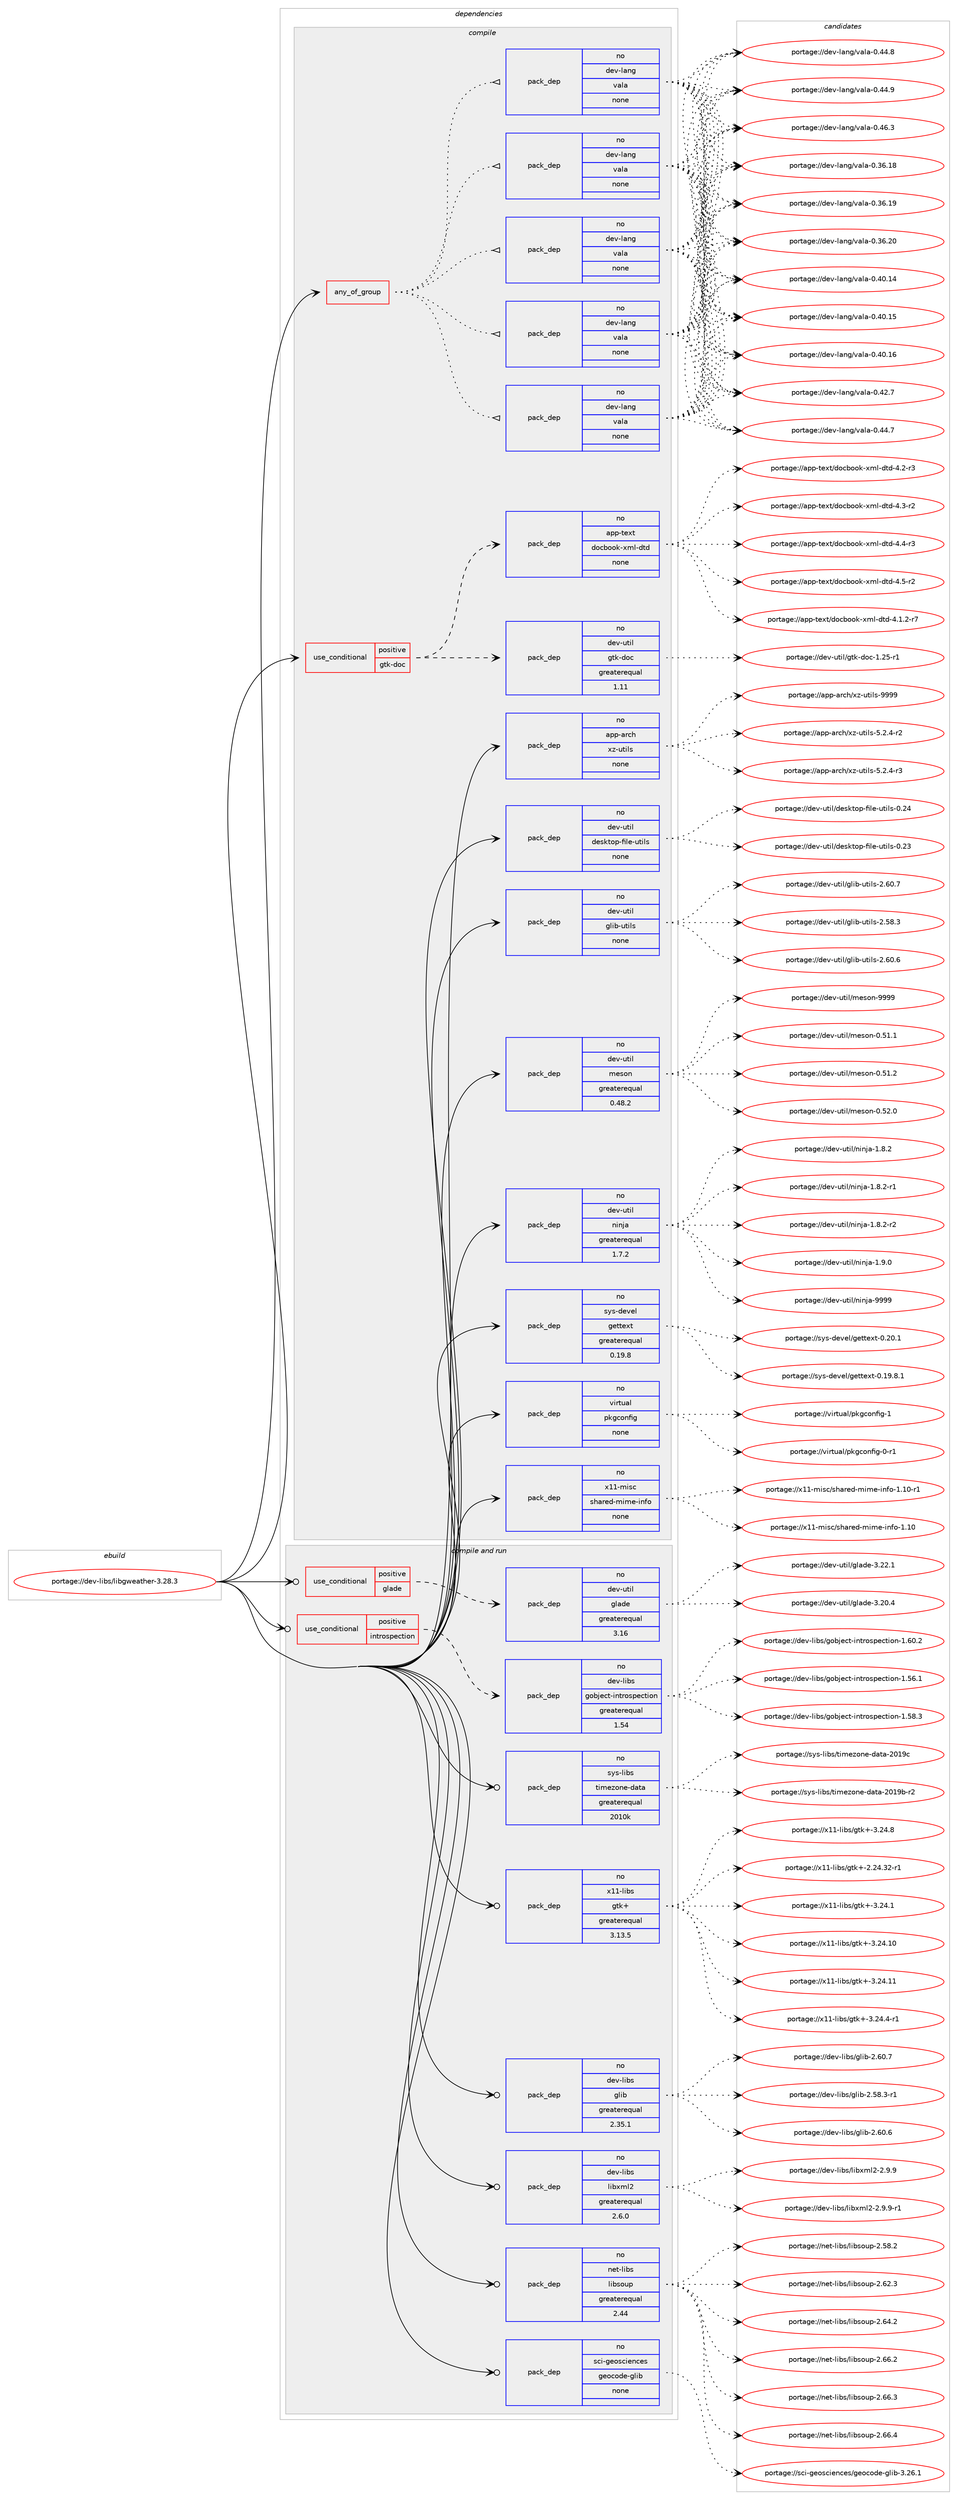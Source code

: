 digraph prolog {

# *************
# Graph options
# *************

newrank=true;
concentrate=true;
compound=true;
graph [rankdir=LR,fontname=Helvetica,fontsize=10,ranksep=1.5];#, ranksep=2.5, nodesep=0.2];
edge  [arrowhead=vee];
node  [fontname=Helvetica,fontsize=10];

# **********
# The ebuild
# **********

subgraph cluster_leftcol {
color=gray;
rank=same;
label=<<i>ebuild</i>>;
id [label="portage://dev-libs/libgweather-3.28.3", color=red, width=4, href="../dev-libs/libgweather-3.28.3.svg"];
}

# ****************
# The dependencies
# ****************

subgraph cluster_midcol {
color=gray;
label=<<i>dependencies</i>>;
subgraph cluster_compile {
fillcolor="#eeeeee";
style=filled;
label=<<i>compile</i>>;
subgraph any2957 {
dependency100890 [label=<<TABLE BORDER="0" CELLBORDER="1" CELLSPACING="0" CELLPADDING="4"><TR><TD CELLPADDING="10">any_of_group</TD></TR></TABLE>>, shape=none, color=red];subgraph pack76822 {
dependency100891 [label=<<TABLE BORDER="0" CELLBORDER="1" CELLSPACING="0" CELLPADDING="4" WIDTH="220"><TR><TD ROWSPAN="6" CELLPADDING="30">pack_dep</TD></TR><TR><TD WIDTH="110">no</TD></TR><TR><TD>dev-lang</TD></TR><TR><TD>vala</TD></TR><TR><TD>none</TD></TR><TR><TD></TD></TR></TABLE>>, shape=none, color=blue];
}
dependency100890:e -> dependency100891:w [weight=20,style="dotted",arrowhead="oinv"];
subgraph pack76823 {
dependency100892 [label=<<TABLE BORDER="0" CELLBORDER="1" CELLSPACING="0" CELLPADDING="4" WIDTH="220"><TR><TD ROWSPAN="6" CELLPADDING="30">pack_dep</TD></TR><TR><TD WIDTH="110">no</TD></TR><TR><TD>dev-lang</TD></TR><TR><TD>vala</TD></TR><TR><TD>none</TD></TR><TR><TD></TD></TR></TABLE>>, shape=none, color=blue];
}
dependency100890:e -> dependency100892:w [weight=20,style="dotted",arrowhead="oinv"];
subgraph pack76824 {
dependency100893 [label=<<TABLE BORDER="0" CELLBORDER="1" CELLSPACING="0" CELLPADDING="4" WIDTH="220"><TR><TD ROWSPAN="6" CELLPADDING="30">pack_dep</TD></TR><TR><TD WIDTH="110">no</TD></TR><TR><TD>dev-lang</TD></TR><TR><TD>vala</TD></TR><TR><TD>none</TD></TR><TR><TD></TD></TR></TABLE>>, shape=none, color=blue];
}
dependency100890:e -> dependency100893:w [weight=20,style="dotted",arrowhead="oinv"];
subgraph pack76825 {
dependency100894 [label=<<TABLE BORDER="0" CELLBORDER="1" CELLSPACING="0" CELLPADDING="4" WIDTH="220"><TR><TD ROWSPAN="6" CELLPADDING="30">pack_dep</TD></TR><TR><TD WIDTH="110">no</TD></TR><TR><TD>dev-lang</TD></TR><TR><TD>vala</TD></TR><TR><TD>none</TD></TR><TR><TD></TD></TR></TABLE>>, shape=none, color=blue];
}
dependency100890:e -> dependency100894:w [weight=20,style="dotted",arrowhead="oinv"];
subgraph pack76826 {
dependency100895 [label=<<TABLE BORDER="0" CELLBORDER="1" CELLSPACING="0" CELLPADDING="4" WIDTH="220"><TR><TD ROWSPAN="6" CELLPADDING="30">pack_dep</TD></TR><TR><TD WIDTH="110">no</TD></TR><TR><TD>dev-lang</TD></TR><TR><TD>vala</TD></TR><TR><TD>none</TD></TR><TR><TD></TD></TR></TABLE>>, shape=none, color=blue];
}
dependency100890:e -> dependency100895:w [weight=20,style="dotted",arrowhead="oinv"];
}
id:e -> dependency100890:w [weight=20,style="solid",arrowhead="vee"];
subgraph cond21054 {
dependency100896 [label=<<TABLE BORDER="0" CELLBORDER="1" CELLSPACING="0" CELLPADDING="4"><TR><TD ROWSPAN="3" CELLPADDING="10">use_conditional</TD></TR><TR><TD>positive</TD></TR><TR><TD>gtk-doc</TD></TR></TABLE>>, shape=none, color=red];
subgraph pack76827 {
dependency100897 [label=<<TABLE BORDER="0" CELLBORDER="1" CELLSPACING="0" CELLPADDING="4" WIDTH="220"><TR><TD ROWSPAN="6" CELLPADDING="30">pack_dep</TD></TR><TR><TD WIDTH="110">no</TD></TR><TR><TD>dev-util</TD></TR><TR><TD>gtk-doc</TD></TR><TR><TD>greaterequal</TD></TR><TR><TD>1.11</TD></TR></TABLE>>, shape=none, color=blue];
}
dependency100896:e -> dependency100897:w [weight=20,style="dashed",arrowhead="vee"];
subgraph pack76828 {
dependency100898 [label=<<TABLE BORDER="0" CELLBORDER="1" CELLSPACING="0" CELLPADDING="4" WIDTH="220"><TR><TD ROWSPAN="6" CELLPADDING="30">pack_dep</TD></TR><TR><TD WIDTH="110">no</TD></TR><TR><TD>app-text</TD></TR><TR><TD>docbook-xml-dtd</TD></TR><TR><TD>none</TD></TR><TR><TD></TD></TR></TABLE>>, shape=none, color=blue];
}
dependency100896:e -> dependency100898:w [weight=20,style="dashed",arrowhead="vee"];
}
id:e -> dependency100896:w [weight=20,style="solid",arrowhead="vee"];
subgraph pack76829 {
dependency100899 [label=<<TABLE BORDER="0" CELLBORDER="1" CELLSPACING="0" CELLPADDING="4" WIDTH="220"><TR><TD ROWSPAN="6" CELLPADDING="30">pack_dep</TD></TR><TR><TD WIDTH="110">no</TD></TR><TR><TD>app-arch</TD></TR><TR><TD>xz-utils</TD></TR><TR><TD>none</TD></TR><TR><TD></TD></TR></TABLE>>, shape=none, color=blue];
}
id:e -> dependency100899:w [weight=20,style="solid",arrowhead="vee"];
subgraph pack76830 {
dependency100900 [label=<<TABLE BORDER="0" CELLBORDER="1" CELLSPACING="0" CELLPADDING="4" WIDTH="220"><TR><TD ROWSPAN="6" CELLPADDING="30">pack_dep</TD></TR><TR><TD WIDTH="110">no</TD></TR><TR><TD>dev-util</TD></TR><TR><TD>desktop-file-utils</TD></TR><TR><TD>none</TD></TR><TR><TD></TD></TR></TABLE>>, shape=none, color=blue];
}
id:e -> dependency100900:w [weight=20,style="solid",arrowhead="vee"];
subgraph pack76831 {
dependency100901 [label=<<TABLE BORDER="0" CELLBORDER="1" CELLSPACING="0" CELLPADDING="4" WIDTH="220"><TR><TD ROWSPAN="6" CELLPADDING="30">pack_dep</TD></TR><TR><TD WIDTH="110">no</TD></TR><TR><TD>dev-util</TD></TR><TR><TD>glib-utils</TD></TR><TR><TD>none</TD></TR><TR><TD></TD></TR></TABLE>>, shape=none, color=blue];
}
id:e -> dependency100901:w [weight=20,style="solid",arrowhead="vee"];
subgraph pack76832 {
dependency100902 [label=<<TABLE BORDER="0" CELLBORDER="1" CELLSPACING="0" CELLPADDING="4" WIDTH="220"><TR><TD ROWSPAN="6" CELLPADDING="30">pack_dep</TD></TR><TR><TD WIDTH="110">no</TD></TR><TR><TD>dev-util</TD></TR><TR><TD>meson</TD></TR><TR><TD>greaterequal</TD></TR><TR><TD>0.48.2</TD></TR></TABLE>>, shape=none, color=blue];
}
id:e -> dependency100902:w [weight=20,style="solid",arrowhead="vee"];
subgraph pack76833 {
dependency100903 [label=<<TABLE BORDER="0" CELLBORDER="1" CELLSPACING="0" CELLPADDING="4" WIDTH="220"><TR><TD ROWSPAN="6" CELLPADDING="30">pack_dep</TD></TR><TR><TD WIDTH="110">no</TD></TR><TR><TD>dev-util</TD></TR><TR><TD>ninja</TD></TR><TR><TD>greaterequal</TD></TR><TR><TD>1.7.2</TD></TR></TABLE>>, shape=none, color=blue];
}
id:e -> dependency100903:w [weight=20,style="solid",arrowhead="vee"];
subgraph pack76834 {
dependency100904 [label=<<TABLE BORDER="0" CELLBORDER="1" CELLSPACING="0" CELLPADDING="4" WIDTH="220"><TR><TD ROWSPAN="6" CELLPADDING="30">pack_dep</TD></TR><TR><TD WIDTH="110">no</TD></TR><TR><TD>sys-devel</TD></TR><TR><TD>gettext</TD></TR><TR><TD>greaterequal</TD></TR><TR><TD>0.19.8</TD></TR></TABLE>>, shape=none, color=blue];
}
id:e -> dependency100904:w [weight=20,style="solid",arrowhead="vee"];
subgraph pack76835 {
dependency100905 [label=<<TABLE BORDER="0" CELLBORDER="1" CELLSPACING="0" CELLPADDING="4" WIDTH="220"><TR><TD ROWSPAN="6" CELLPADDING="30">pack_dep</TD></TR><TR><TD WIDTH="110">no</TD></TR><TR><TD>virtual</TD></TR><TR><TD>pkgconfig</TD></TR><TR><TD>none</TD></TR><TR><TD></TD></TR></TABLE>>, shape=none, color=blue];
}
id:e -> dependency100905:w [weight=20,style="solid",arrowhead="vee"];
subgraph pack76836 {
dependency100906 [label=<<TABLE BORDER="0" CELLBORDER="1" CELLSPACING="0" CELLPADDING="4" WIDTH="220"><TR><TD ROWSPAN="6" CELLPADDING="30">pack_dep</TD></TR><TR><TD WIDTH="110">no</TD></TR><TR><TD>x11-misc</TD></TR><TR><TD>shared-mime-info</TD></TR><TR><TD>none</TD></TR><TR><TD></TD></TR></TABLE>>, shape=none, color=blue];
}
id:e -> dependency100906:w [weight=20,style="solid",arrowhead="vee"];
}
subgraph cluster_compileandrun {
fillcolor="#eeeeee";
style=filled;
label=<<i>compile and run</i>>;
subgraph cond21055 {
dependency100907 [label=<<TABLE BORDER="0" CELLBORDER="1" CELLSPACING="0" CELLPADDING="4"><TR><TD ROWSPAN="3" CELLPADDING="10">use_conditional</TD></TR><TR><TD>positive</TD></TR><TR><TD>glade</TD></TR></TABLE>>, shape=none, color=red];
subgraph pack76837 {
dependency100908 [label=<<TABLE BORDER="0" CELLBORDER="1" CELLSPACING="0" CELLPADDING="4" WIDTH="220"><TR><TD ROWSPAN="6" CELLPADDING="30">pack_dep</TD></TR><TR><TD WIDTH="110">no</TD></TR><TR><TD>dev-util</TD></TR><TR><TD>glade</TD></TR><TR><TD>greaterequal</TD></TR><TR><TD>3.16</TD></TR></TABLE>>, shape=none, color=blue];
}
dependency100907:e -> dependency100908:w [weight=20,style="dashed",arrowhead="vee"];
}
id:e -> dependency100907:w [weight=20,style="solid",arrowhead="odotvee"];
subgraph cond21056 {
dependency100909 [label=<<TABLE BORDER="0" CELLBORDER="1" CELLSPACING="0" CELLPADDING="4"><TR><TD ROWSPAN="3" CELLPADDING="10">use_conditional</TD></TR><TR><TD>positive</TD></TR><TR><TD>introspection</TD></TR></TABLE>>, shape=none, color=red];
subgraph pack76838 {
dependency100910 [label=<<TABLE BORDER="0" CELLBORDER="1" CELLSPACING="0" CELLPADDING="4" WIDTH="220"><TR><TD ROWSPAN="6" CELLPADDING="30">pack_dep</TD></TR><TR><TD WIDTH="110">no</TD></TR><TR><TD>dev-libs</TD></TR><TR><TD>gobject-introspection</TD></TR><TR><TD>greaterequal</TD></TR><TR><TD>1.54</TD></TR></TABLE>>, shape=none, color=blue];
}
dependency100909:e -> dependency100910:w [weight=20,style="dashed",arrowhead="vee"];
}
id:e -> dependency100909:w [weight=20,style="solid",arrowhead="odotvee"];
subgraph pack76839 {
dependency100911 [label=<<TABLE BORDER="0" CELLBORDER="1" CELLSPACING="0" CELLPADDING="4" WIDTH="220"><TR><TD ROWSPAN="6" CELLPADDING="30">pack_dep</TD></TR><TR><TD WIDTH="110">no</TD></TR><TR><TD>dev-libs</TD></TR><TR><TD>glib</TD></TR><TR><TD>greaterequal</TD></TR><TR><TD>2.35.1</TD></TR></TABLE>>, shape=none, color=blue];
}
id:e -> dependency100911:w [weight=20,style="solid",arrowhead="odotvee"];
subgraph pack76840 {
dependency100912 [label=<<TABLE BORDER="0" CELLBORDER="1" CELLSPACING="0" CELLPADDING="4" WIDTH="220"><TR><TD ROWSPAN="6" CELLPADDING="30">pack_dep</TD></TR><TR><TD WIDTH="110">no</TD></TR><TR><TD>dev-libs</TD></TR><TR><TD>libxml2</TD></TR><TR><TD>greaterequal</TD></TR><TR><TD>2.6.0</TD></TR></TABLE>>, shape=none, color=blue];
}
id:e -> dependency100912:w [weight=20,style="solid",arrowhead="odotvee"];
subgraph pack76841 {
dependency100913 [label=<<TABLE BORDER="0" CELLBORDER="1" CELLSPACING="0" CELLPADDING="4" WIDTH="220"><TR><TD ROWSPAN="6" CELLPADDING="30">pack_dep</TD></TR><TR><TD WIDTH="110">no</TD></TR><TR><TD>net-libs</TD></TR><TR><TD>libsoup</TD></TR><TR><TD>greaterequal</TD></TR><TR><TD>2.44</TD></TR></TABLE>>, shape=none, color=blue];
}
id:e -> dependency100913:w [weight=20,style="solid",arrowhead="odotvee"];
subgraph pack76842 {
dependency100914 [label=<<TABLE BORDER="0" CELLBORDER="1" CELLSPACING="0" CELLPADDING="4" WIDTH="220"><TR><TD ROWSPAN="6" CELLPADDING="30">pack_dep</TD></TR><TR><TD WIDTH="110">no</TD></TR><TR><TD>sci-geosciences</TD></TR><TR><TD>geocode-glib</TD></TR><TR><TD>none</TD></TR><TR><TD></TD></TR></TABLE>>, shape=none, color=blue];
}
id:e -> dependency100914:w [weight=20,style="solid",arrowhead="odotvee"];
subgraph pack76843 {
dependency100915 [label=<<TABLE BORDER="0" CELLBORDER="1" CELLSPACING="0" CELLPADDING="4" WIDTH="220"><TR><TD ROWSPAN="6" CELLPADDING="30">pack_dep</TD></TR><TR><TD WIDTH="110">no</TD></TR><TR><TD>sys-libs</TD></TR><TR><TD>timezone-data</TD></TR><TR><TD>greaterequal</TD></TR><TR><TD>2010k</TD></TR></TABLE>>, shape=none, color=blue];
}
id:e -> dependency100915:w [weight=20,style="solid",arrowhead="odotvee"];
subgraph pack76844 {
dependency100916 [label=<<TABLE BORDER="0" CELLBORDER="1" CELLSPACING="0" CELLPADDING="4" WIDTH="220"><TR><TD ROWSPAN="6" CELLPADDING="30">pack_dep</TD></TR><TR><TD WIDTH="110">no</TD></TR><TR><TD>x11-libs</TD></TR><TR><TD>gtk+</TD></TR><TR><TD>greaterequal</TD></TR><TR><TD>3.13.5</TD></TR></TABLE>>, shape=none, color=blue];
}
id:e -> dependency100916:w [weight=20,style="solid",arrowhead="odotvee"];
}
subgraph cluster_run {
fillcolor="#eeeeee";
style=filled;
label=<<i>run</i>>;
}
}

# **************
# The candidates
# **************

subgraph cluster_choices {
rank=same;
color=gray;
label=<<i>candidates</i>>;

subgraph choice76822 {
color=black;
nodesep=1;
choiceportage10010111845108971101034711897108974548465154464956 [label="portage://dev-lang/vala-0.36.18", color=red, width=4,href="../dev-lang/vala-0.36.18.svg"];
choiceportage10010111845108971101034711897108974548465154464957 [label="portage://dev-lang/vala-0.36.19", color=red, width=4,href="../dev-lang/vala-0.36.19.svg"];
choiceportage10010111845108971101034711897108974548465154465048 [label="portage://dev-lang/vala-0.36.20", color=red, width=4,href="../dev-lang/vala-0.36.20.svg"];
choiceportage10010111845108971101034711897108974548465248464952 [label="portage://dev-lang/vala-0.40.14", color=red, width=4,href="../dev-lang/vala-0.40.14.svg"];
choiceportage10010111845108971101034711897108974548465248464953 [label="portage://dev-lang/vala-0.40.15", color=red, width=4,href="../dev-lang/vala-0.40.15.svg"];
choiceportage10010111845108971101034711897108974548465248464954 [label="portage://dev-lang/vala-0.40.16", color=red, width=4,href="../dev-lang/vala-0.40.16.svg"];
choiceportage100101118451089711010347118971089745484652504655 [label="portage://dev-lang/vala-0.42.7", color=red, width=4,href="../dev-lang/vala-0.42.7.svg"];
choiceportage100101118451089711010347118971089745484652524655 [label="portage://dev-lang/vala-0.44.7", color=red, width=4,href="../dev-lang/vala-0.44.7.svg"];
choiceportage100101118451089711010347118971089745484652524656 [label="portage://dev-lang/vala-0.44.8", color=red, width=4,href="../dev-lang/vala-0.44.8.svg"];
choiceportage100101118451089711010347118971089745484652524657 [label="portage://dev-lang/vala-0.44.9", color=red, width=4,href="../dev-lang/vala-0.44.9.svg"];
choiceportage100101118451089711010347118971089745484652544651 [label="portage://dev-lang/vala-0.46.3", color=red, width=4,href="../dev-lang/vala-0.46.3.svg"];
dependency100891:e -> choiceportage10010111845108971101034711897108974548465154464956:w [style=dotted,weight="100"];
dependency100891:e -> choiceportage10010111845108971101034711897108974548465154464957:w [style=dotted,weight="100"];
dependency100891:e -> choiceportage10010111845108971101034711897108974548465154465048:w [style=dotted,weight="100"];
dependency100891:e -> choiceportage10010111845108971101034711897108974548465248464952:w [style=dotted,weight="100"];
dependency100891:e -> choiceportage10010111845108971101034711897108974548465248464953:w [style=dotted,weight="100"];
dependency100891:e -> choiceportage10010111845108971101034711897108974548465248464954:w [style=dotted,weight="100"];
dependency100891:e -> choiceportage100101118451089711010347118971089745484652504655:w [style=dotted,weight="100"];
dependency100891:e -> choiceportage100101118451089711010347118971089745484652524655:w [style=dotted,weight="100"];
dependency100891:e -> choiceportage100101118451089711010347118971089745484652524656:w [style=dotted,weight="100"];
dependency100891:e -> choiceportage100101118451089711010347118971089745484652524657:w [style=dotted,weight="100"];
dependency100891:e -> choiceportage100101118451089711010347118971089745484652544651:w [style=dotted,weight="100"];
}
subgraph choice76823 {
color=black;
nodesep=1;
choiceportage10010111845108971101034711897108974548465154464956 [label="portage://dev-lang/vala-0.36.18", color=red, width=4,href="../dev-lang/vala-0.36.18.svg"];
choiceportage10010111845108971101034711897108974548465154464957 [label="portage://dev-lang/vala-0.36.19", color=red, width=4,href="../dev-lang/vala-0.36.19.svg"];
choiceportage10010111845108971101034711897108974548465154465048 [label="portage://dev-lang/vala-0.36.20", color=red, width=4,href="../dev-lang/vala-0.36.20.svg"];
choiceportage10010111845108971101034711897108974548465248464952 [label="portage://dev-lang/vala-0.40.14", color=red, width=4,href="../dev-lang/vala-0.40.14.svg"];
choiceportage10010111845108971101034711897108974548465248464953 [label="portage://dev-lang/vala-0.40.15", color=red, width=4,href="../dev-lang/vala-0.40.15.svg"];
choiceportage10010111845108971101034711897108974548465248464954 [label="portage://dev-lang/vala-0.40.16", color=red, width=4,href="../dev-lang/vala-0.40.16.svg"];
choiceportage100101118451089711010347118971089745484652504655 [label="portage://dev-lang/vala-0.42.7", color=red, width=4,href="../dev-lang/vala-0.42.7.svg"];
choiceportage100101118451089711010347118971089745484652524655 [label="portage://dev-lang/vala-0.44.7", color=red, width=4,href="../dev-lang/vala-0.44.7.svg"];
choiceportage100101118451089711010347118971089745484652524656 [label="portage://dev-lang/vala-0.44.8", color=red, width=4,href="../dev-lang/vala-0.44.8.svg"];
choiceportage100101118451089711010347118971089745484652524657 [label="portage://dev-lang/vala-0.44.9", color=red, width=4,href="../dev-lang/vala-0.44.9.svg"];
choiceportage100101118451089711010347118971089745484652544651 [label="portage://dev-lang/vala-0.46.3", color=red, width=4,href="../dev-lang/vala-0.46.3.svg"];
dependency100892:e -> choiceportage10010111845108971101034711897108974548465154464956:w [style=dotted,weight="100"];
dependency100892:e -> choiceportage10010111845108971101034711897108974548465154464957:w [style=dotted,weight="100"];
dependency100892:e -> choiceportage10010111845108971101034711897108974548465154465048:w [style=dotted,weight="100"];
dependency100892:e -> choiceportage10010111845108971101034711897108974548465248464952:w [style=dotted,weight="100"];
dependency100892:e -> choiceportage10010111845108971101034711897108974548465248464953:w [style=dotted,weight="100"];
dependency100892:e -> choiceportage10010111845108971101034711897108974548465248464954:w [style=dotted,weight="100"];
dependency100892:e -> choiceportage100101118451089711010347118971089745484652504655:w [style=dotted,weight="100"];
dependency100892:e -> choiceportage100101118451089711010347118971089745484652524655:w [style=dotted,weight="100"];
dependency100892:e -> choiceportage100101118451089711010347118971089745484652524656:w [style=dotted,weight="100"];
dependency100892:e -> choiceportage100101118451089711010347118971089745484652524657:w [style=dotted,weight="100"];
dependency100892:e -> choiceportage100101118451089711010347118971089745484652544651:w [style=dotted,weight="100"];
}
subgraph choice76824 {
color=black;
nodesep=1;
choiceportage10010111845108971101034711897108974548465154464956 [label="portage://dev-lang/vala-0.36.18", color=red, width=4,href="../dev-lang/vala-0.36.18.svg"];
choiceportage10010111845108971101034711897108974548465154464957 [label="portage://dev-lang/vala-0.36.19", color=red, width=4,href="../dev-lang/vala-0.36.19.svg"];
choiceportage10010111845108971101034711897108974548465154465048 [label="portage://dev-lang/vala-0.36.20", color=red, width=4,href="../dev-lang/vala-0.36.20.svg"];
choiceportage10010111845108971101034711897108974548465248464952 [label="portage://dev-lang/vala-0.40.14", color=red, width=4,href="../dev-lang/vala-0.40.14.svg"];
choiceportage10010111845108971101034711897108974548465248464953 [label="portage://dev-lang/vala-0.40.15", color=red, width=4,href="../dev-lang/vala-0.40.15.svg"];
choiceportage10010111845108971101034711897108974548465248464954 [label="portage://dev-lang/vala-0.40.16", color=red, width=4,href="../dev-lang/vala-0.40.16.svg"];
choiceportage100101118451089711010347118971089745484652504655 [label="portage://dev-lang/vala-0.42.7", color=red, width=4,href="../dev-lang/vala-0.42.7.svg"];
choiceportage100101118451089711010347118971089745484652524655 [label="portage://dev-lang/vala-0.44.7", color=red, width=4,href="../dev-lang/vala-0.44.7.svg"];
choiceportage100101118451089711010347118971089745484652524656 [label="portage://dev-lang/vala-0.44.8", color=red, width=4,href="../dev-lang/vala-0.44.8.svg"];
choiceportage100101118451089711010347118971089745484652524657 [label="portage://dev-lang/vala-0.44.9", color=red, width=4,href="../dev-lang/vala-0.44.9.svg"];
choiceportage100101118451089711010347118971089745484652544651 [label="portage://dev-lang/vala-0.46.3", color=red, width=4,href="../dev-lang/vala-0.46.3.svg"];
dependency100893:e -> choiceportage10010111845108971101034711897108974548465154464956:w [style=dotted,weight="100"];
dependency100893:e -> choiceportage10010111845108971101034711897108974548465154464957:w [style=dotted,weight="100"];
dependency100893:e -> choiceportage10010111845108971101034711897108974548465154465048:w [style=dotted,weight="100"];
dependency100893:e -> choiceportage10010111845108971101034711897108974548465248464952:w [style=dotted,weight="100"];
dependency100893:e -> choiceportage10010111845108971101034711897108974548465248464953:w [style=dotted,weight="100"];
dependency100893:e -> choiceportage10010111845108971101034711897108974548465248464954:w [style=dotted,weight="100"];
dependency100893:e -> choiceportage100101118451089711010347118971089745484652504655:w [style=dotted,weight="100"];
dependency100893:e -> choiceportage100101118451089711010347118971089745484652524655:w [style=dotted,weight="100"];
dependency100893:e -> choiceportage100101118451089711010347118971089745484652524656:w [style=dotted,weight="100"];
dependency100893:e -> choiceportage100101118451089711010347118971089745484652524657:w [style=dotted,weight="100"];
dependency100893:e -> choiceportage100101118451089711010347118971089745484652544651:w [style=dotted,weight="100"];
}
subgraph choice76825 {
color=black;
nodesep=1;
choiceportage10010111845108971101034711897108974548465154464956 [label="portage://dev-lang/vala-0.36.18", color=red, width=4,href="../dev-lang/vala-0.36.18.svg"];
choiceportage10010111845108971101034711897108974548465154464957 [label="portage://dev-lang/vala-0.36.19", color=red, width=4,href="../dev-lang/vala-0.36.19.svg"];
choiceportage10010111845108971101034711897108974548465154465048 [label="portage://dev-lang/vala-0.36.20", color=red, width=4,href="../dev-lang/vala-0.36.20.svg"];
choiceportage10010111845108971101034711897108974548465248464952 [label="portage://dev-lang/vala-0.40.14", color=red, width=4,href="../dev-lang/vala-0.40.14.svg"];
choiceportage10010111845108971101034711897108974548465248464953 [label="portage://dev-lang/vala-0.40.15", color=red, width=4,href="../dev-lang/vala-0.40.15.svg"];
choiceportage10010111845108971101034711897108974548465248464954 [label="portage://dev-lang/vala-0.40.16", color=red, width=4,href="../dev-lang/vala-0.40.16.svg"];
choiceportage100101118451089711010347118971089745484652504655 [label="portage://dev-lang/vala-0.42.7", color=red, width=4,href="../dev-lang/vala-0.42.7.svg"];
choiceportage100101118451089711010347118971089745484652524655 [label="portage://dev-lang/vala-0.44.7", color=red, width=4,href="../dev-lang/vala-0.44.7.svg"];
choiceportage100101118451089711010347118971089745484652524656 [label="portage://dev-lang/vala-0.44.8", color=red, width=4,href="../dev-lang/vala-0.44.8.svg"];
choiceportage100101118451089711010347118971089745484652524657 [label="portage://dev-lang/vala-0.44.9", color=red, width=4,href="../dev-lang/vala-0.44.9.svg"];
choiceportage100101118451089711010347118971089745484652544651 [label="portage://dev-lang/vala-0.46.3", color=red, width=4,href="../dev-lang/vala-0.46.3.svg"];
dependency100894:e -> choiceportage10010111845108971101034711897108974548465154464956:w [style=dotted,weight="100"];
dependency100894:e -> choiceportage10010111845108971101034711897108974548465154464957:w [style=dotted,weight="100"];
dependency100894:e -> choiceportage10010111845108971101034711897108974548465154465048:w [style=dotted,weight="100"];
dependency100894:e -> choiceportage10010111845108971101034711897108974548465248464952:w [style=dotted,weight="100"];
dependency100894:e -> choiceportage10010111845108971101034711897108974548465248464953:w [style=dotted,weight="100"];
dependency100894:e -> choiceportage10010111845108971101034711897108974548465248464954:w [style=dotted,weight="100"];
dependency100894:e -> choiceportage100101118451089711010347118971089745484652504655:w [style=dotted,weight="100"];
dependency100894:e -> choiceportage100101118451089711010347118971089745484652524655:w [style=dotted,weight="100"];
dependency100894:e -> choiceportage100101118451089711010347118971089745484652524656:w [style=dotted,weight="100"];
dependency100894:e -> choiceportage100101118451089711010347118971089745484652524657:w [style=dotted,weight="100"];
dependency100894:e -> choiceportage100101118451089711010347118971089745484652544651:w [style=dotted,weight="100"];
}
subgraph choice76826 {
color=black;
nodesep=1;
choiceportage10010111845108971101034711897108974548465154464956 [label="portage://dev-lang/vala-0.36.18", color=red, width=4,href="../dev-lang/vala-0.36.18.svg"];
choiceportage10010111845108971101034711897108974548465154464957 [label="portage://dev-lang/vala-0.36.19", color=red, width=4,href="../dev-lang/vala-0.36.19.svg"];
choiceportage10010111845108971101034711897108974548465154465048 [label="portage://dev-lang/vala-0.36.20", color=red, width=4,href="../dev-lang/vala-0.36.20.svg"];
choiceportage10010111845108971101034711897108974548465248464952 [label="portage://dev-lang/vala-0.40.14", color=red, width=4,href="../dev-lang/vala-0.40.14.svg"];
choiceportage10010111845108971101034711897108974548465248464953 [label="portage://dev-lang/vala-0.40.15", color=red, width=4,href="../dev-lang/vala-0.40.15.svg"];
choiceportage10010111845108971101034711897108974548465248464954 [label="portage://dev-lang/vala-0.40.16", color=red, width=4,href="../dev-lang/vala-0.40.16.svg"];
choiceportage100101118451089711010347118971089745484652504655 [label="portage://dev-lang/vala-0.42.7", color=red, width=4,href="../dev-lang/vala-0.42.7.svg"];
choiceportage100101118451089711010347118971089745484652524655 [label="portage://dev-lang/vala-0.44.7", color=red, width=4,href="../dev-lang/vala-0.44.7.svg"];
choiceportage100101118451089711010347118971089745484652524656 [label="portage://dev-lang/vala-0.44.8", color=red, width=4,href="../dev-lang/vala-0.44.8.svg"];
choiceportage100101118451089711010347118971089745484652524657 [label="portage://dev-lang/vala-0.44.9", color=red, width=4,href="../dev-lang/vala-0.44.9.svg"];
choiceportage100101118451089711010347118971089745484652544651 [label="portage://dev-lang/vala-0.46.3", color=red, width=4,href="../dev-lang/vala-0.46.3.svg"];
dependency100895:e -> choiceportage10010111845108971101034711897108974548465154464956:w [style=dotted,weight="100"];
dependency100895:e -> choiceportage10010111845108971101034711897108974548465154464957:w [style=dotted,weight="100"];
dependency100895:e -> choiceportage10010111845108971101034711897108974548465154465048:w [style=dotted,weight="100"];
dependency100895:e -> choiceportage10010111845108971101034711897108974548465248464952:w [style=dotted,weight="100"];
dependency100895:e -> choiceportage10010111845108971101034711897108974548465248464953:w [style=dotted,weight="100"];
dependency100895:e -> choiceportage10010111845108971101034711897108974548465248464954:w [style=dotted,weight="100"];
dependency100895:e -> choiceportage100101118451089711010347118971089745484652504655:w [style=dotted,weight="100"];
dependency100895:e -> choiceportage100101118451089711010347118971089745484652524655:w [style=dotted,weight="100"];
dependency100895:e -> choiceportage100101118451089711010347118971089745484652524656:w [style=dotted,weight="100"];
dependency100895:e -> choiceportage100101118451089711010347118971089745484652524657:w [style=dotted,weight="100"];
dependency100895:e -> choiceportage100101118451089711010347118971089745484652544651:w [style=dotted,weight="100"];
}
subgraph choice76827 {
color=black;
nodesep=1;
choiceportage1001011184511711610510847103116107451001119945494650534511449 [label="portage://dev-util/gtk-doc-1.25-r1", color=red, width=4,href="../dev-util/gtk-doc-1.25-r1.svg"];
dependency100897:e -> choiceportage1001011184511711610510847103116107451001119945494650534511449:w [style=dotted,weight="100"];
}
subgraph choice76828 {
color=black;
nodesep=1;
choiceportage971121124511610112011647100111999811111110745120109108451001161004552464946504511455 [label="portage://app-text/docbook-xml-dtd-4.1.2-r7", color=red, width=4,href="../app-text/docbook-xml-dtd-4.1.2-r7.svg"];
choiceportage97112112451161011201164710011199981111111074512010910845100116100455246504511451 [label="portage://app-text/docbook-xml-dtd-4.2-r3", color=red, width=4,href="../app-text/docbook-xml-dtd-4.2-r3.svg"];
choiceportage97112112451161011201164710011199981111111074512010910845100116100455246514511450 [label="portage://app-text/docbook-xml-dtd-4.3-r2", color=red, width=4,href="../app-text/docbook-xml-dtd-4.3-r2.svg"];
choiceportage97112112451161011201164710011199981111111074512010910845100116100455246524511451 [label="portage://app-text/docbook-xml-dtd-4.4-r3", color=red, width=4,href="../app-text/docbook-xml-dtd-4.4-r3.svg"];
choiceportage97112112451161011201164710011199981111111074512010910845100116100455246534511450 [label="portage://app-text/docbook-xml-dtd-4.5-r2", color=red, width=4,href="../app-text/docbook-xml-dtd-4.5-r2.svg"];
dependency100898:e -> choiceportage971121124511610112011647100111999811111110745120109108451001161004552464946504511455:w [style=dotted,weight="100"];
dependency100898:e -> choiceportage97112112451161011201164710011199981111111074512010910845100116100455246504511451:w [style=dotted,weight="100"];
dependency100898:e -> choiceportage97112112451161011201164710011199981111111074512010910845100116100455246514511450:w [style=dotted,weight="100"];
dependency100898:e -> choiceportage97112112451161011201164710011199981111111074512010910845100116100455246524511451:w [style=dotted,weight="100"];
dependency100898:e -> choiceportage97112112451161011201164710011199981111111074512010910845100116100455246534511450:w [style=dotted,weight="100"];
}
subgraph choice76829 {
color=black;
nodesep=1;
choiceportage9711211245971149910447120122451171161051081154553465046524511450 [label="portage://app-arch/xz-utils-5.2.4-r2", color=red, width=4,href="../app-arch/xz-utils-5.2.4-r2.svg"];
choiceportage9711211245971149910447120122451171161051081154553465046524511451 [label="portage://app-arch/xz-utils-5.2.4-r3", color=red, width=4,href="../app-arch/xz-utils-5.2.4-r3.svg"];
choiceportage9711211245971149910447120122451171161051081154557575757 [label="portage://app-arch/xz-utils-9999", color=red, width=4,href="../app-arch/xz-utils-9999.svg"];
dependency100899:e -> choiceportage9711211245971149910447120122451171161051081154553465046524511450:w [style=dotted,weight="100"];
dependency100899:e -> choiceportage9711211245971149910447120122451171161051081154553465046524511451:w [style=dotted,weight="100"];
dependency100899:e -> choiceportage9711211245971149910447120122451171161051081154557575757:w [style=dotted,weight="100"];
}
subgraph choice76830 {
color=black;
nodesep=1;
choiceportage100101118451171161051084710010111510711611111245102105108101451171161051081154548465051 [label="portage://dev-util/desktop-file-utils-0.23", color=red, width=4,href="../dev-util/desktop-file-utils-0.23.svg"];
choiceportage100101118451171161051084710010111510711611111245102105108101451171161051081154548465052 [label="portage://dev-util/desktop-file-utils-0.24", color=red, width=4,href="../dev-util/desktop-file-utils-0.24.svg"];
dependency100900:e -> choiceportage100101118451171161051084710010111510711611111245102105108101451171161051081154548465051:w [style=dotted,weight="100"];
dependency100900:e -> choiceportage100101118451171161051084710010111510711611111245102105108101451171161051081154548465052:w [style=dotted,weight="100"];
}
subgraph choice76831 {
color=black;
nodesep=1;
choiceportage1001011184511711610510847103108105984511711610510811545504653564651 [label="portage://dev-util/glib-utils-2.58.3", color=red, width=4,href="../dev-util/glib-utils-2.58.3.svg"];
choiceportage1001011184511711610510847103108105984511711610510811545504654484654 [label="portage://dev-util/glib-utils-2.60.6", color=red, width=4,href="../dev-util/glib-utils-2.60.6.svg"];
choiceportage1001011184511711610510847103108105984511711610510811545504654484655 [label="portage://dev-util/glib-utils-2.60.7", color=red, width=4,href="../dev-util/glib-utils-2.60.7.svg"];
dependency100901:e -> choiceportage1001011184511711610510847103108105984511711610510811545504653564651:w [style=dotted,weight="100"];
dependency100901:e -> choiceportage1001011184511711610510847103108105984511711610510811545504654484654:w [style=dotted,weight="100"];
dependency100901:e -> choiceportage1001011184511711610510847103108105984511711610510811545504654484655:w [style=dotted,weight="100"];
}
subgraph choice76832 {
color=black;
nodesep=1;
choiceportage100101118451171161051084710910111511111045484653494649 [label="portage://dev-util/meson-0.51.1", color=red, width=4,href="../dev-util/meson-0.51.1.svg"];
choiceportage100101118451171161051084710910111511111045484653494650 [label="portage://dev-util/meson-0.51.2", color=red, width=4,href="../dev-util/meson-0.51.2.svg"];
choiceportage100101118451171161051084710910111511111045484653504648 [label="portage://dev-util/meson-0.52.0", color=red, width=4,href="../dev-util/meson-0.52.0.svg"];
choiceportage10010111845117116105108471091011151111104557575757 [label="portage://dev-util/meson-9999", color=red, width=4,href="../dev-util/meson-9999.svg"];
dependency100902:e -> choiceportage100101118451171161051084710910111511111045484653494649:w [style=dotted,weight="100"];
dependency100902:e -> choiceportage100101118451171161051084710910111511111045484653494650:w [style=dotted,weight="100"];
dependency100902:e -> choiceportage100101118451171161051084710910111511111045484653504648:w [style=dotted,weight="100"];
dependency100902:e -> choiceportage10010111845117116105108471091011151111104557575757:w [style=dotted,weight="100"];
}
subgraph choice76833 {
color=black;
nodesep=1;
choiceportage100101118451171161051084711010511010697454946564650 [label="portage://dev-util/ninja-1.8.2", color=red, width=4,href="../dev-util/ninja-1.8.2.svg"];
choiceportage1001011184511711610510847110105110106974549465646504511449 [label="portage://dev-util/ninja-1.8.2-r1", color=red, width=4,href="../dev-util/ninja-1.8.2-r1.svg"];
choiceportage1001011184511711610510847110105110106974549465646504511450 [label="portage://dev-util/ninja-1.8.2-r2", color=red, width=4,href="../dev-util/ninja-1.8.2-r2.svg"];
choiceportage100101118451171161051084711010511010697454946574648 [label="portage://dev-util/ninja-1.9.0", color=red, width=4,href="../dev-util/ninja-1.9.0.svg"];
choiceportage1001011184511711610510847110105110106974557575757 [label="portage://dev-util/ninja-9999", color=red, width=4,href="../dev-util/ninja-9999.svg"];
dependency100903:e -> choiceportage100101118451171161051084711010511010697454946564650:w [style=dotted,weight="100"];
dependency100903:e -> choiceportage1001011184511711610510847110105110106974549465646504511449:w [style=dotted,weight="100"];
dependency100903:e -> choiceportage1001011184511711610510847110105110106974549465646504511450:w [style=dotted,weight="100"];
dependency100903:e -> choiceportage100101118451171161051084711010511010697454946574648:w [style=dotted,weight="100"];
dependency100903:e -> choiceportage1001011184511711610510847110105110106974557575757:w [style=dotted,weight="100"];
}
subgraph choice76834 {
color=black;
nodesep=1;
choiceportage1151211154510010111810110847103101116116101120116454846495746564649 [label="portage://sys-devel/gettext-0.19.8.1", color=red, width=4,href="../sys-devel/gettext-0.19.8.1.svg"];
choiceportage115121115451001011181011084710310111611610112011645484650484649 [label="portage://sys-devel/gettext-0.20.1", color=red, width=4,href="../sys-devel/gettext-0.20.1.svg"];
dependency100904:e -> choiceportage1151211154510010111810110847103101116116101120116454846495746564649:w [style=dotted,weight="100"];
dependency100904:e -> choiceportage115121115451001011181011084710310111611610112011645484650484649:w [style=dotted,weight="100"];
}
subgraph choice76835 {
color=black;
nodesep=1;
choiceportage11810511411611797108471121071039911111010210510345484511449 [label="portage://virtual/pkgconfig-0-r1", color=red, width=4,href="../virtual/pkgconfig-0-r1.svg"];
choiceportage1181051141161179710847112107103991111101021051034549 [label="portage://virtual/pkgconfig-1", color=red, width=4,href="../virtual/pkgconfig-1.svg"];
dependency100905:e -> choiceportage11810511411611797108471121071039911111010210510345484511449:w [style=dotted,weight="100"];
dependency100905:e -> choiceportage1181051141161179710847112107103991111101021051034549:w [style=dotted,weight="100"];
}
subgraph choice76836 {
color=black;
nodesep=1;
choiceportage12049494510910511599471151049711410110045109105109101451051101021114549464948 [label="portage://x11-misc/shared-mime-info-1.10", color=red, width=4,href="../x11-misc/shared-mime-info-1.10.svg"];
choiceportage120494945109105115994711510497114101100451091051091014510511010211145494649484511449 [label="portage://x11-misc/shared-mime-info-1.10-r1", color=red, width=4,href="../x11-misc/shared-mime-info-1.10-r1.svg"];
dependency100906:e -> choiceportage12049494510910511599471151049711410110045109105109101451051101021114549464948:w [style=dotted,weight="100"];
dependency100906:e -> choiceportage120494945109105115994711510497114101100451091051091014510511010211145494649484511449:w [style=dotted,weight="100"];
}
subgraph choice76837 {
color=black;
nodesep=1;
choiceportage10010111845117116105108471031089710010145514650484652 [label="portage://dev-util/glade-3.20.4", color=red, width=4,href="../dev-util/glade-3.20.4.svg"];
choiceportage10010111845117116105108471031089710010145514650504649 [label="portage://dev-util/glade-3.22.1", color=red, width=4,href="../dev-util/glade-3.22.1.svg"];
dependency100908:e -> choiceportage10010111845117116105108471031089710010145514650484652:w [style=dotted,weight="100"];
dependency100908:e -> choiceportage10010111845117116105108471031089710010145514650504649:w [style=dotted,weight="100"];
}
subgraph choice76838 {
color=black;
nodesep=1;
choiceportage1001011184510810598115471031119810610199116451051101161141111151121019911610511111045494653544649 [label="portage://dev-libs/gobject-introspection-1.56.1", color=red, width=4,href="../dev-libs/gobject-introspection-1.56.1.svg"];
choiceportage1001011184510810598115471031119810610199116451051101161141111151121019911610511111045494653564651 [label="portage://dev-libs/gobject-introspection-1.58.3", color=red, width=4,href="../dev-libs/gobject-introspection-1.58.3.svg"];
choiceportage1001011184510810598115471031119810610199116451051101161141111151121019911610511111045494654484650 [label="portage://dev-libs/gobject-introspection-1.60.2", color=red, width=4,href="../dev-libs/gobject-introspection-1.60.2.svg"];
dependency100910:e -> choiceportage1001011184510810598115471031119810610199116451051101161141111151121019911610511111045494653544649:w [style=dotted,weight="100"];
dependency100910:e -> choiceportage1001011184510810598115471031119810610199116451051101161141111151121019911610511111045494653564651:w [style=dotted,weight="100"];
dependency100910:e -> choiceportage1001011184510810598115471031119810610199116451051101161141111151121019911610511111045494654484650:w [style=dotted,weight="100"];
}
subgraph choice76839 {
color=black;
nodesep=1;
choiceportage10010111845108105981154710310810598455046535646514511449 [label="portage://dev-libs/glib-2.58.3-r1", color=red, width=4,href="../dev-libs/glib-2.58.3-r1.svg"];
choiceportage1001011184510810598115471031081059845504654484654 [label="portage://dev-libs/glib-2.60.6", color=red, width=4,href="../dev-libs/glib-2.60.6.svg"];
choiceportage1001011184510810598115471031081059845504654484655 [label="portage://dev-libs/glib-2.60.7", color=red, width=4,href="../dev-libs/glib-2.60.7.svg"];
dependency100911:e -> choiceportage10010111845108105981154710310810598455046535646514511449:w [style=dotted,weight="100"];
dependency100911:e -> choiceportage1001011184510810598115471031081059845504654484654:w [style=dotted,weight="100"];
dependency100911:e -> choiceportage1001011184510810598115471031081059845504654484655:w [style=dotted,weight="100"];
}
subgraph choice76840 {
color=black;
nodesep=1;
choiceportage1001011184510810598115471081059812010910850455046574657 [label="portage://dev-libs/libxml2-2.9.9", color=red, width=4,href="../dev-libs/libxml2-2.9.9.svg"];
choiceportage10010111845108105981154710810598120109108504550465746574511449 [label="portage://dev-libs/libxml2-2.9.9-r1", color=red, width=4,href="../dev-libs/libxml2-2.9.9-r1.svg"];
dependency100912:e -> choiceportage1001011184510810598115471081059812010910850455046574657:w [style=dotted,weight="100"];
dependency100912:e -> choiceportage10010111845108105981154710810598120109108504550465746574511449:w [style=dotted,weight="100"];
}
subgraph choice76841 {
color=black;
nodesep=1;
choiceportage1101011164510810598115471081059811511111711245504653564650 [label="portage://net-libs/libsoup-2.58.2", color=red, width=4,href="../net-libs/libsoup-2.58.2.svg"];
choiceportage1101011164510810598115471081059811511111711245504654504651 [label="portage://net-libs/libsoup-2.62.3", color=red, width=4,href="../net-libs/libsoup-2.62.3.svg"];
choiceportage1101011164510810598115471081059811511111711245504654524650 [label="portage://net-libs/libsoup-2.64.2", color=red, width=4,href="../net-libs/libsoup-2.64.2.svg"];
choiceportage1101011164510810598115471081059811511111711245504654544650 [label="portage://net-libs/libsoup-2.66.2", color=red, width=4,href="../net-libs/libsoup-2.66.2.svg"];
choiceportage1101011164510810598115471081059811511111711245504654544651 [label="portage://net-libs/libsoup-2.66.3", color=red, width=4,href="../net-libs/libsoup-2.66.3.svg"];
choiceportage1101011164510810598115471081059811511111711245504654544652 [label="portage://net-libs/libsoup-2.66.4", color=red, width=4,href="../net-libs/libsoup-2.66.4.svg"];
dependency100913:e -> choiceportage1101011164510810598115471081059811511111711245504653564650:w [style=dotted,weight="100"];
dependency100913:e -> choiceportage1101011164510810598115471081059811511111711245504654504651:w [style=dotted,weight="100"];
dependency100913:e -> choiceportage1101011164510810598115471081059811511111711245504654524650:w [style=dotted,weight="100"];
dependency100913:e -> choiceportage1101011164510810598115471081059811511111711245504654544650:w [style=dotted,weight="100"];
dependency100913:e -> choiceportage1101011164510810598115471081059811511111711245504654544651:w [style=dotted,weight="100"];
dependency100913:e -> choiceportage1101011164510810598115471081059811511111711245504654544652:w [style=dotted,weight="100"];
}
subgraph choice76842 {
color=black;
nodesep=1;
choiceportage115991054510310111111599105101110991011154710310111199111100101451031081059845514650544649 [label="portage://sci-geosciences/geocode-glib-3.26.1", color=red, width=4,href="../sci-geosciences/geocode-glib-3.26.1.svg"];
dependency100914:e -> choiceportage115991054510310111111599105101110991011154710310111199111100101451031081059845514650544649:w [style=dotted,weight="100"];
}
subgraph choice76843 {
color=black;
nodesep=1;
choiceportage1151211154510810598115471161051091011221111101014510097116974550484957984511450 [label="portage://sys-libs/timezone-data-2019b-r2", color=red, width=4,href="../sys-libs/timezone-data-2019b-r2.svg"];
choiceportage115121115451081059811547116105109101122111110101451009711697455048495799 [label="portage://sys-libs/timezone-data-2019c", color=red, width=4,href="../sys-libs/timezone-data-2019c.svg"];
dependency100915:e -> choiceportage1151211154510810598115471161051091011221111101014510097116974550484957984511450:w [style=dotted,weight="100"];
dependency100915:e -> choiceportage115121115451081059811547116105109101122111110101451009711697455048495799:w [style=dotted,weight="100"];
}
subgraph choice76844 {
color=black;
nodesep=1;
choiceportage12049494510810598115471031161074345504650524651504511449 [label="portage://x11-libs/gtk+-2.24.32-r1", color=red, width=4,href="../x11-libs/gtk+-2.24.32-r1.svg"];
choiceportage12049494510810598115471031161074345514650524649 [label="portage://x11-libs/gtk+-3.24.1", color=red, width=4,href="../x11-libs/gtk+-3.24.1.svg"];
choiceportage1204949451081059811547103116107434551465052464948 [label="portage://x11-libs/gtk+-3.24.10", color=red, width=4,href="../x11-libs/gtk+-3.24.10.svg"];
choiceportage1204949451081059811547103116107434551465052464949 [label="portage://x11-libs/gtk+-3.24.11", color=red, width=4,href="../x11-libs/gtk+-3.24.11.svg"];
choiceportage120494945108105981154710311610743455146505246524511449 [label="portage://x11-libs/gtk+-3.24.4-r1", color=red, width=4,href="../x11-libs/gtk+-3.24.4-r1.svg"];
choiceportage12049494510810598115471031161074345514650524656 [label="portage://x11-libs/gtk+-3.24.8", color=red, width=4,href="../x11-libs/gtk+-3.24.8.svg"];
dependency100916:e -> choiceportage12049494510810598115471031161074345504650524651504511449:w [style=dotted,weight="100"];
dependency100916:e -> choiceportage12049494510810598115471031161074345514650524649:w [style=dotted,weight="100"];
dependency100916:e -> choiceportage1204949451081059811547103116107434551465052464948:w [style=dotted,weight="100"];
dependency100916:e -> choiceportage1204949451081059811547103116107434551465052464949:w [style=dotted,weight="100"];
dependency100916:e -> choiceportage120494945108105981154710311610743455146505246524511449:w [style=dotted,weight="100"];
dependency100916:e -> choiceportage12049494510810598115471031161074345514650524656:w [style=dotted,weight="100"];
}
}

}
